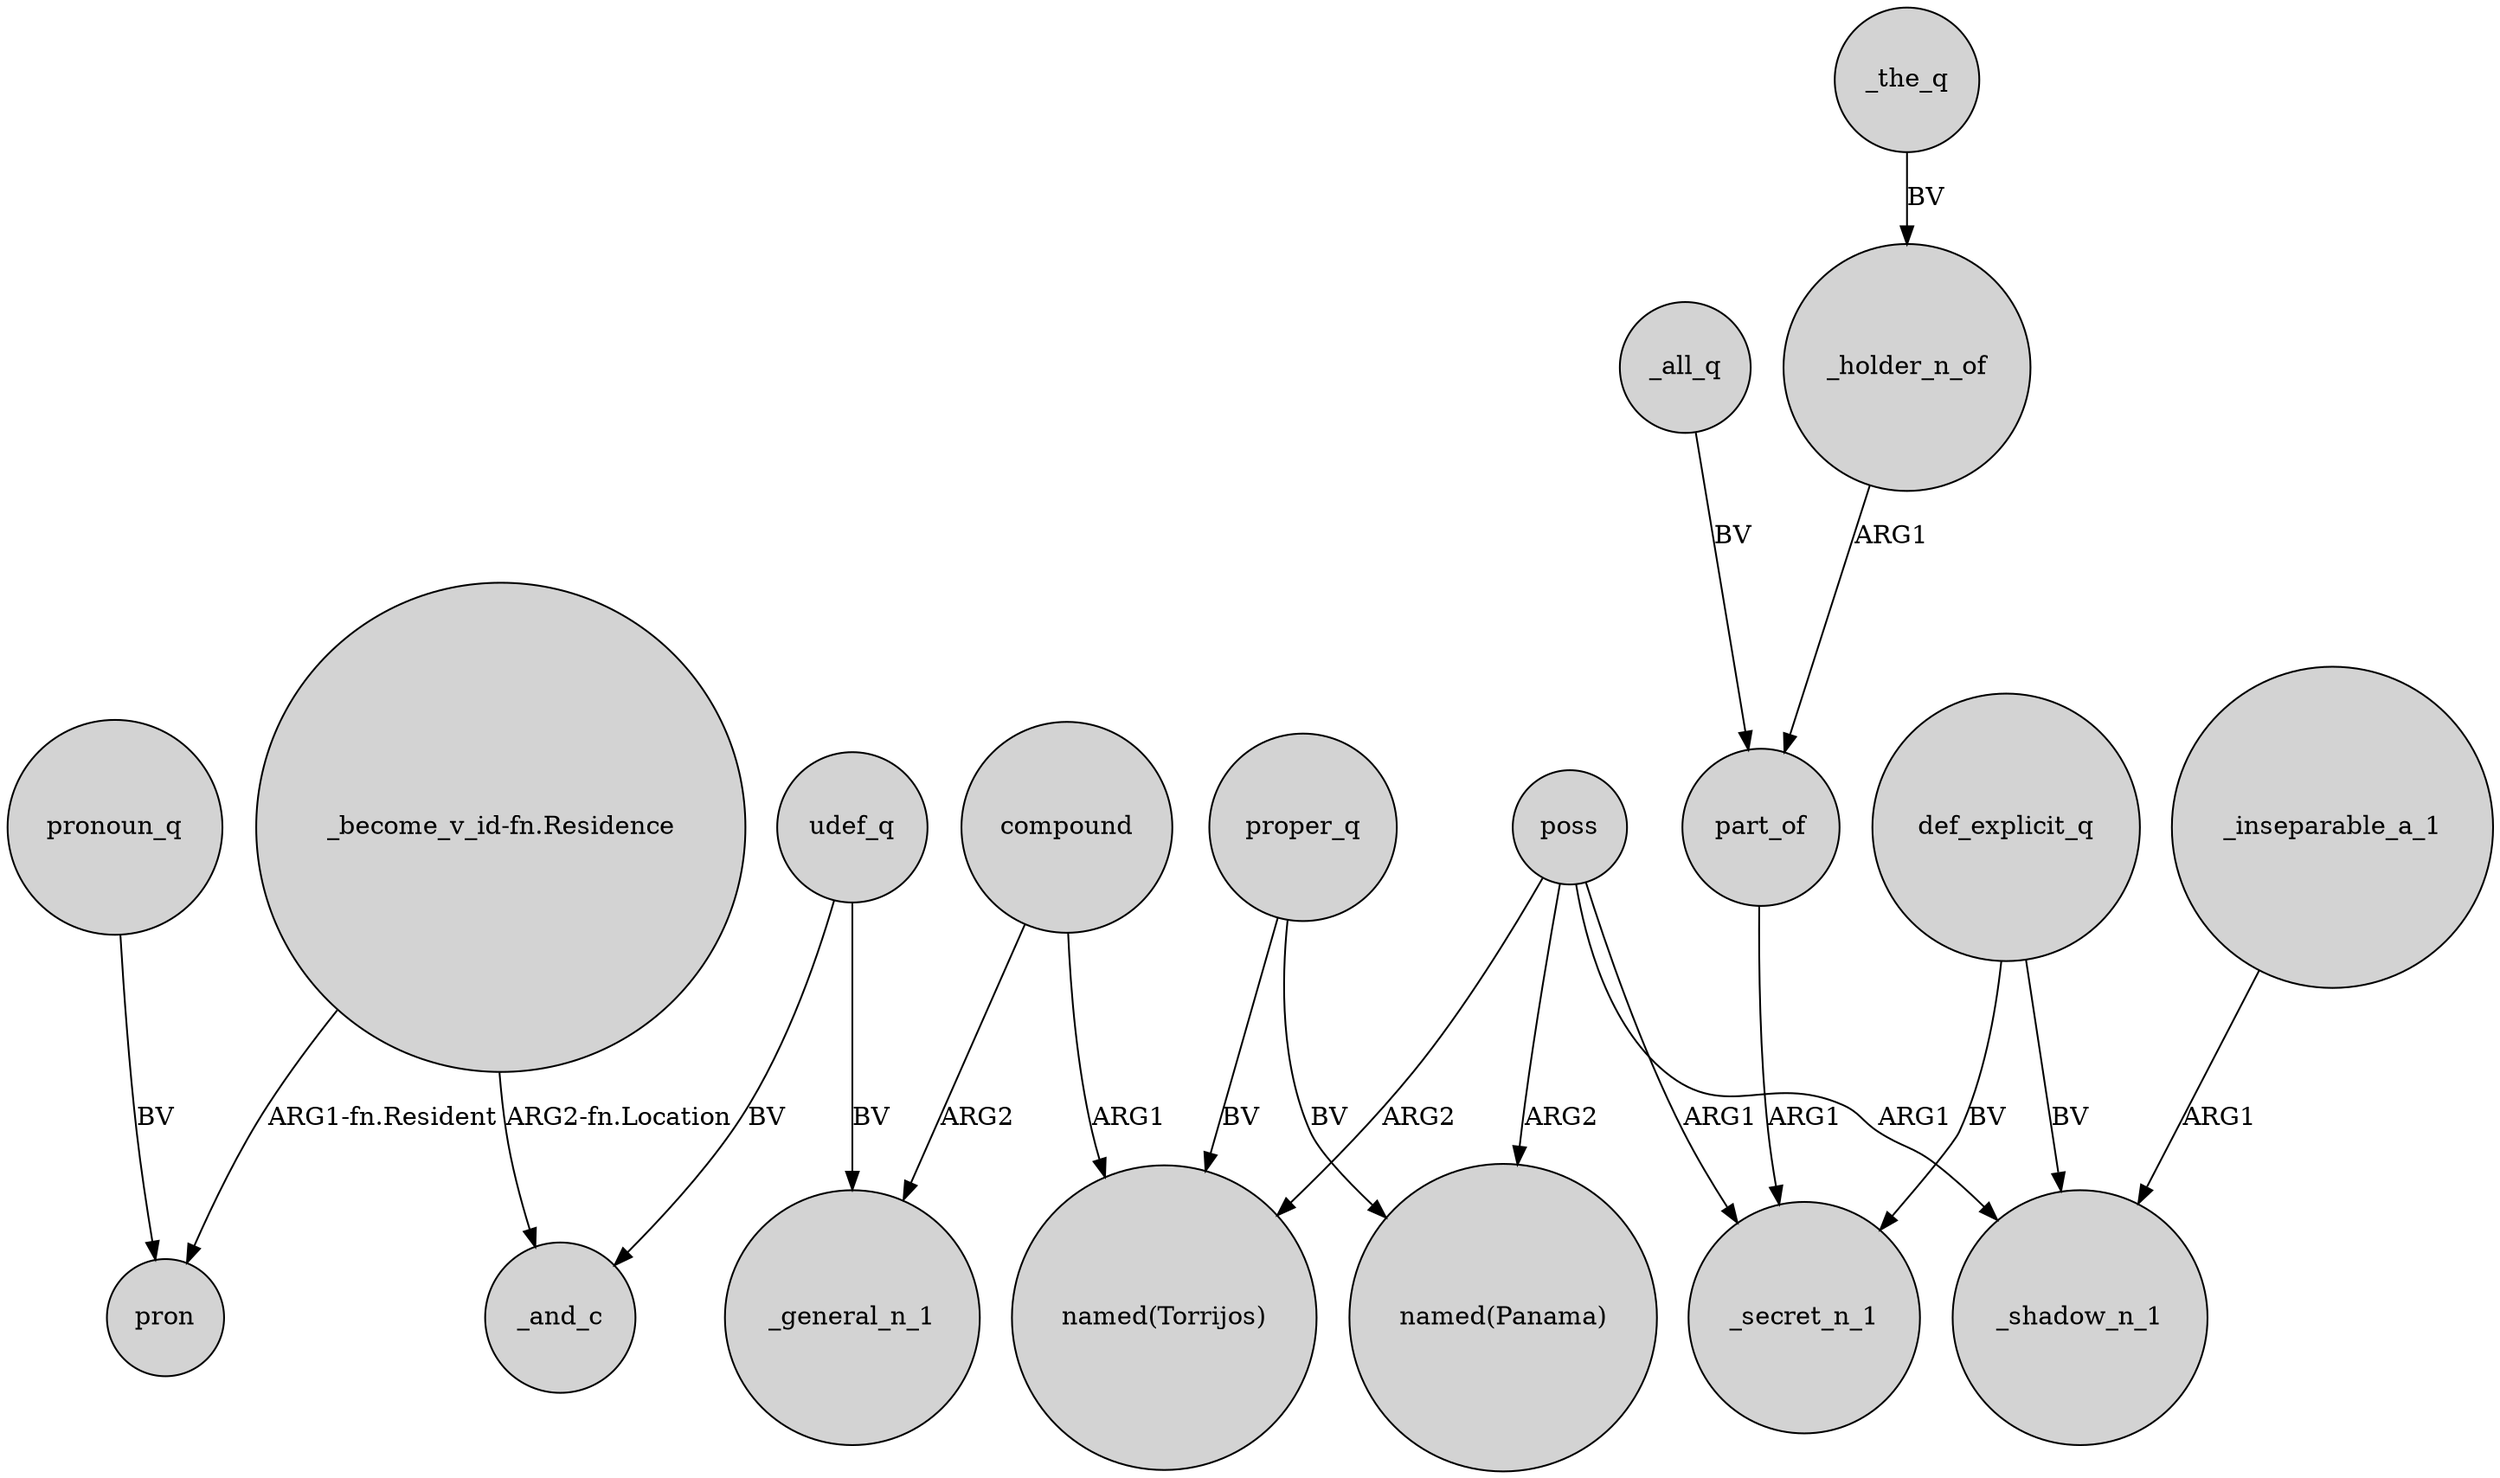 digraph {
	node [shape=circle style=filled]
	"_become_v_id-fn.Residence" -> pron [label="ARG1-fn.Resident"]
	compound -> _general_n_1 [label=ARG2]
	part_of -> _secret_n_1 [label=ARG1]
	_inseparable_a_1 -> _shadow_n_1 [label=ARG1]
	def_explicit_q -> _secret_n_1 [label=BV]
	udef_q -> _and_c [label=BV]
	_all_q -> part_of [label=BV]
	pronoun_q -> pron [label=BV]
	compound -> "named(Torrijos)" [label=ARG1]
	_holder_n_of -> part_of [label=ARG1]
	poss -> "named(Panama)" [label=ARG2]
	udef_q -> _general_n_1 [label=BV]
	proper_q -> "named(Panama)" [label=BV]
	poss -> _secret_n_1 [label=ARG1]
	_the_q -> _holder_n_of [label=BV]
	poss -> _shadow_n_1 [label=ARG1]
	def_explicit_q -> _shadow_n_1 [label=BV]
	proper_q -> "named(Torrijos)" [label=BV]
	poss -> "named(Torrijos)" [label=ARG2]
	"_become_v_id-fn.Residence" -> _and_c [label="ARG2-fn.Location"]
}
